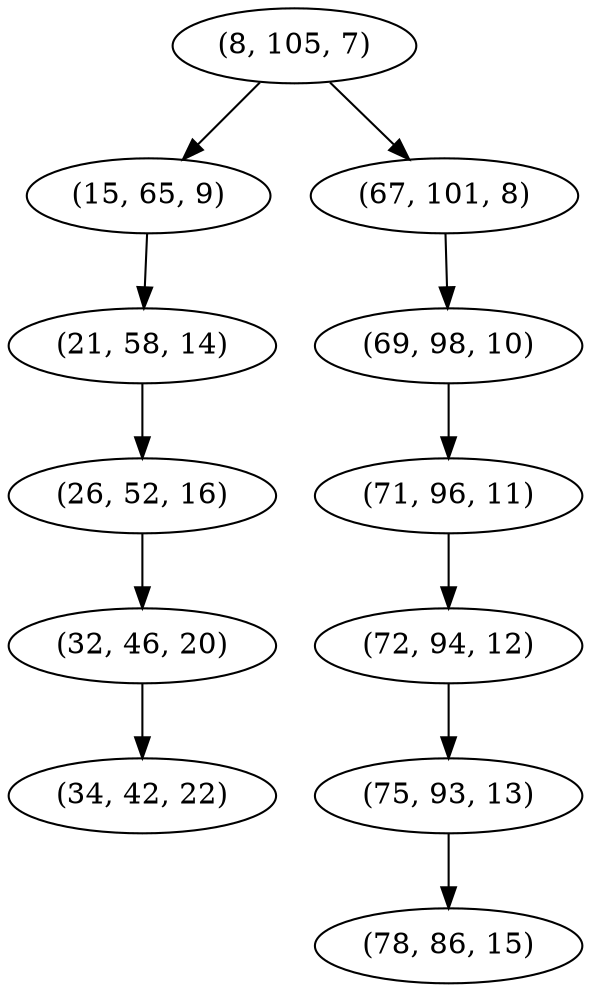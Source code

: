 digraph tree {
    "(8, 105, 7)";
    "(15, 65, 9)";
    "(21, 58, 14)";
    "(26, 52, 16)";
    "(32, 46, 20)";
    "(34, 42, 22)";
    "(67, 101, 8)";
    "(69, 98, 10)";
    "(71, 96, 11)";
    "(72, 94, 12)";
    "(75, 93, 13)";
    "(78, 86, 15)";
    "(8, 105, 7)" -> "(15, 65, 9)";
    "(8, 105, 7)" -> "(67, 101, 8)";
    "(15, 65, 9)" -> "(21, 58, 14)";
    "(21, 58, 14)" -> "(26, 52, 16)";
    "(26, 52, 16)" -> "(32, 46, 20)";
    "(32, 46, 20)" -> "(34, 42, 22)";
    "(67, 101, 8)" -> "(69, 98, 10)";
    "(69, 98, 10)" -> "(71, 96, 11)";
    "(71, 96, 11)" -> "(72, 94, 12)";
    "(72, 94, 12)" -> "(75, 93, 13)";
    "(75, 93, 13)" -> "(78, 86, 15)";
}
